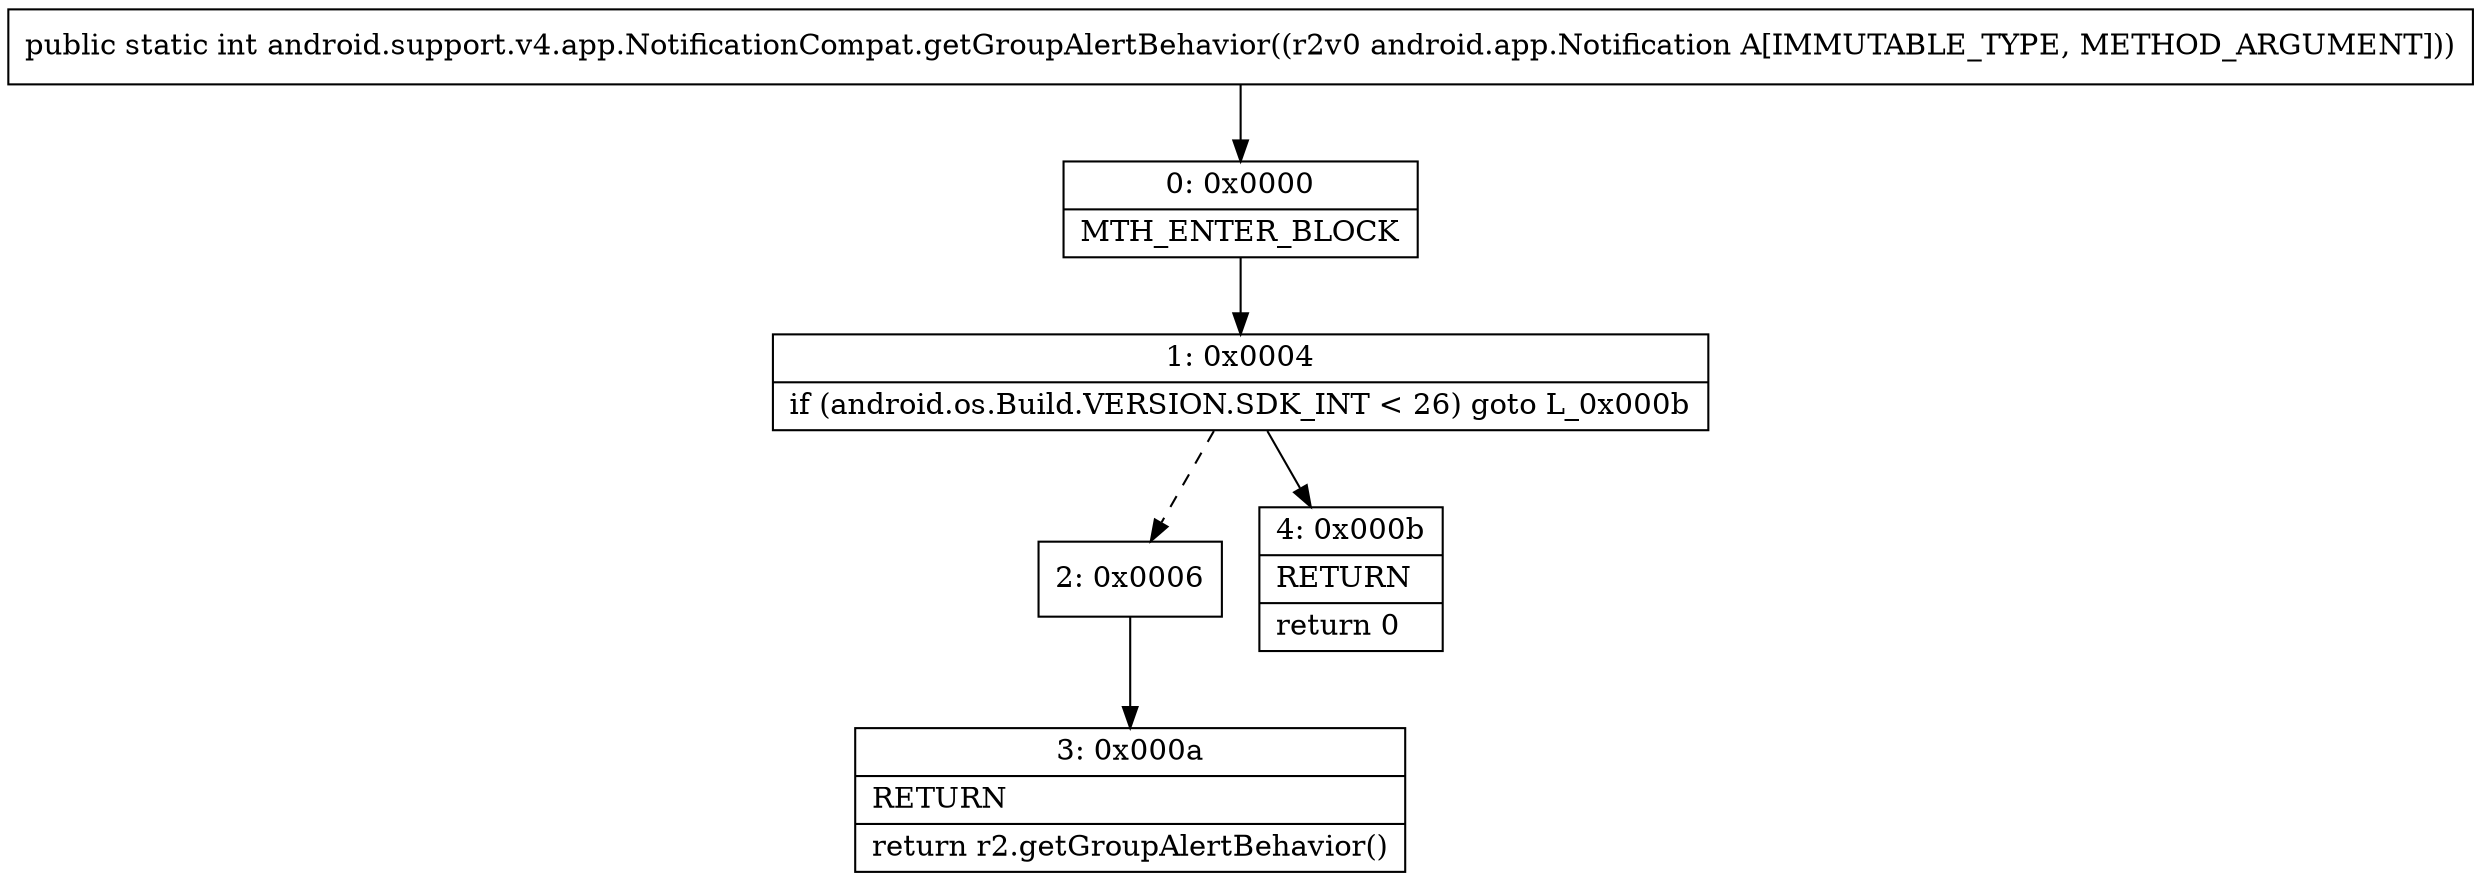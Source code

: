 digraph "CFG forandroid.support.v4.app.NotificationCompat.getGroupAlertBehavior(Landroid\/app\/Notification;)I" {
Node_0 [shape=record,label="{0\:\ 0x0000|MTH_ENTER_BLOCK\l}"];
Node_1 [shape=record,label="{1\:\ 0x0004|if (android.os.Build.VERSION.SDK_INT \< 26) goto L_0x000b\l}"];
Node_2 [shape=record,label="{2\:\ 0x0006}"];
Node_3 [shape=record,label="{3\:\ 0x000a|RETURN\l|return r2.getGroupAlertBehavior()\l}"];
Node_4 [shape=record,label="{4\:\ 0x000b|RETURN\l|return 0\l}"];
MethodNode[shape=record,label="{public static int android.support.v4.app.NotificationCompat.getGroupAlertBehavior((r2v0 android.app.Notification A[IMMUTABLE_TYPE, METHOD_ARGUMENT])) }"];
MethodNode -> Node_0;
Node_0 -> Node_1;
Node_1 -> Node_2[style=dashed];
Node_1 -> Node_4;
Node_2 -> Node_3;
}

